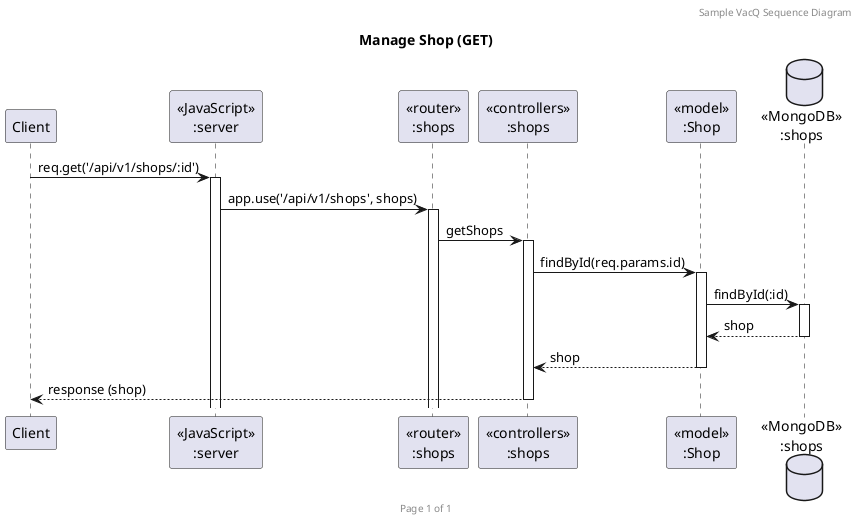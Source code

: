 @startuml Manage Shop (GET)

header Sample VacQ Sequence Diagram
footer Page %page% of %lastpage%
title "Manage Shop (GET)"

participant "Client" as client
participant "<<JavaScript>>\n:server" as server
participant "<<router>>\n:shops" as routerShops
participant "<<controllers>>\n:shops" as controllersShops
participant "<<model>>\n:Shop" as modelShop
database "<<MongoDB>>\n:shops" as ShopsDatabase

client -> server ++ : req.get('/api/v1/shops/:id')
server -> routerShops ++ : app.use('/api/v1/shops', shops)
routerShops -> controllersShops ++ : getShops
controllersShops -> modelShop ++ : findById(req.params.id)
modelShop -> ShopsDatabase ++ : findById(:id)
ShopsDatabase --> modelShop -- : shop
controllersShops <-- modelShop --:shop
controllersShops --> client -- : response (shop)

@enduml

